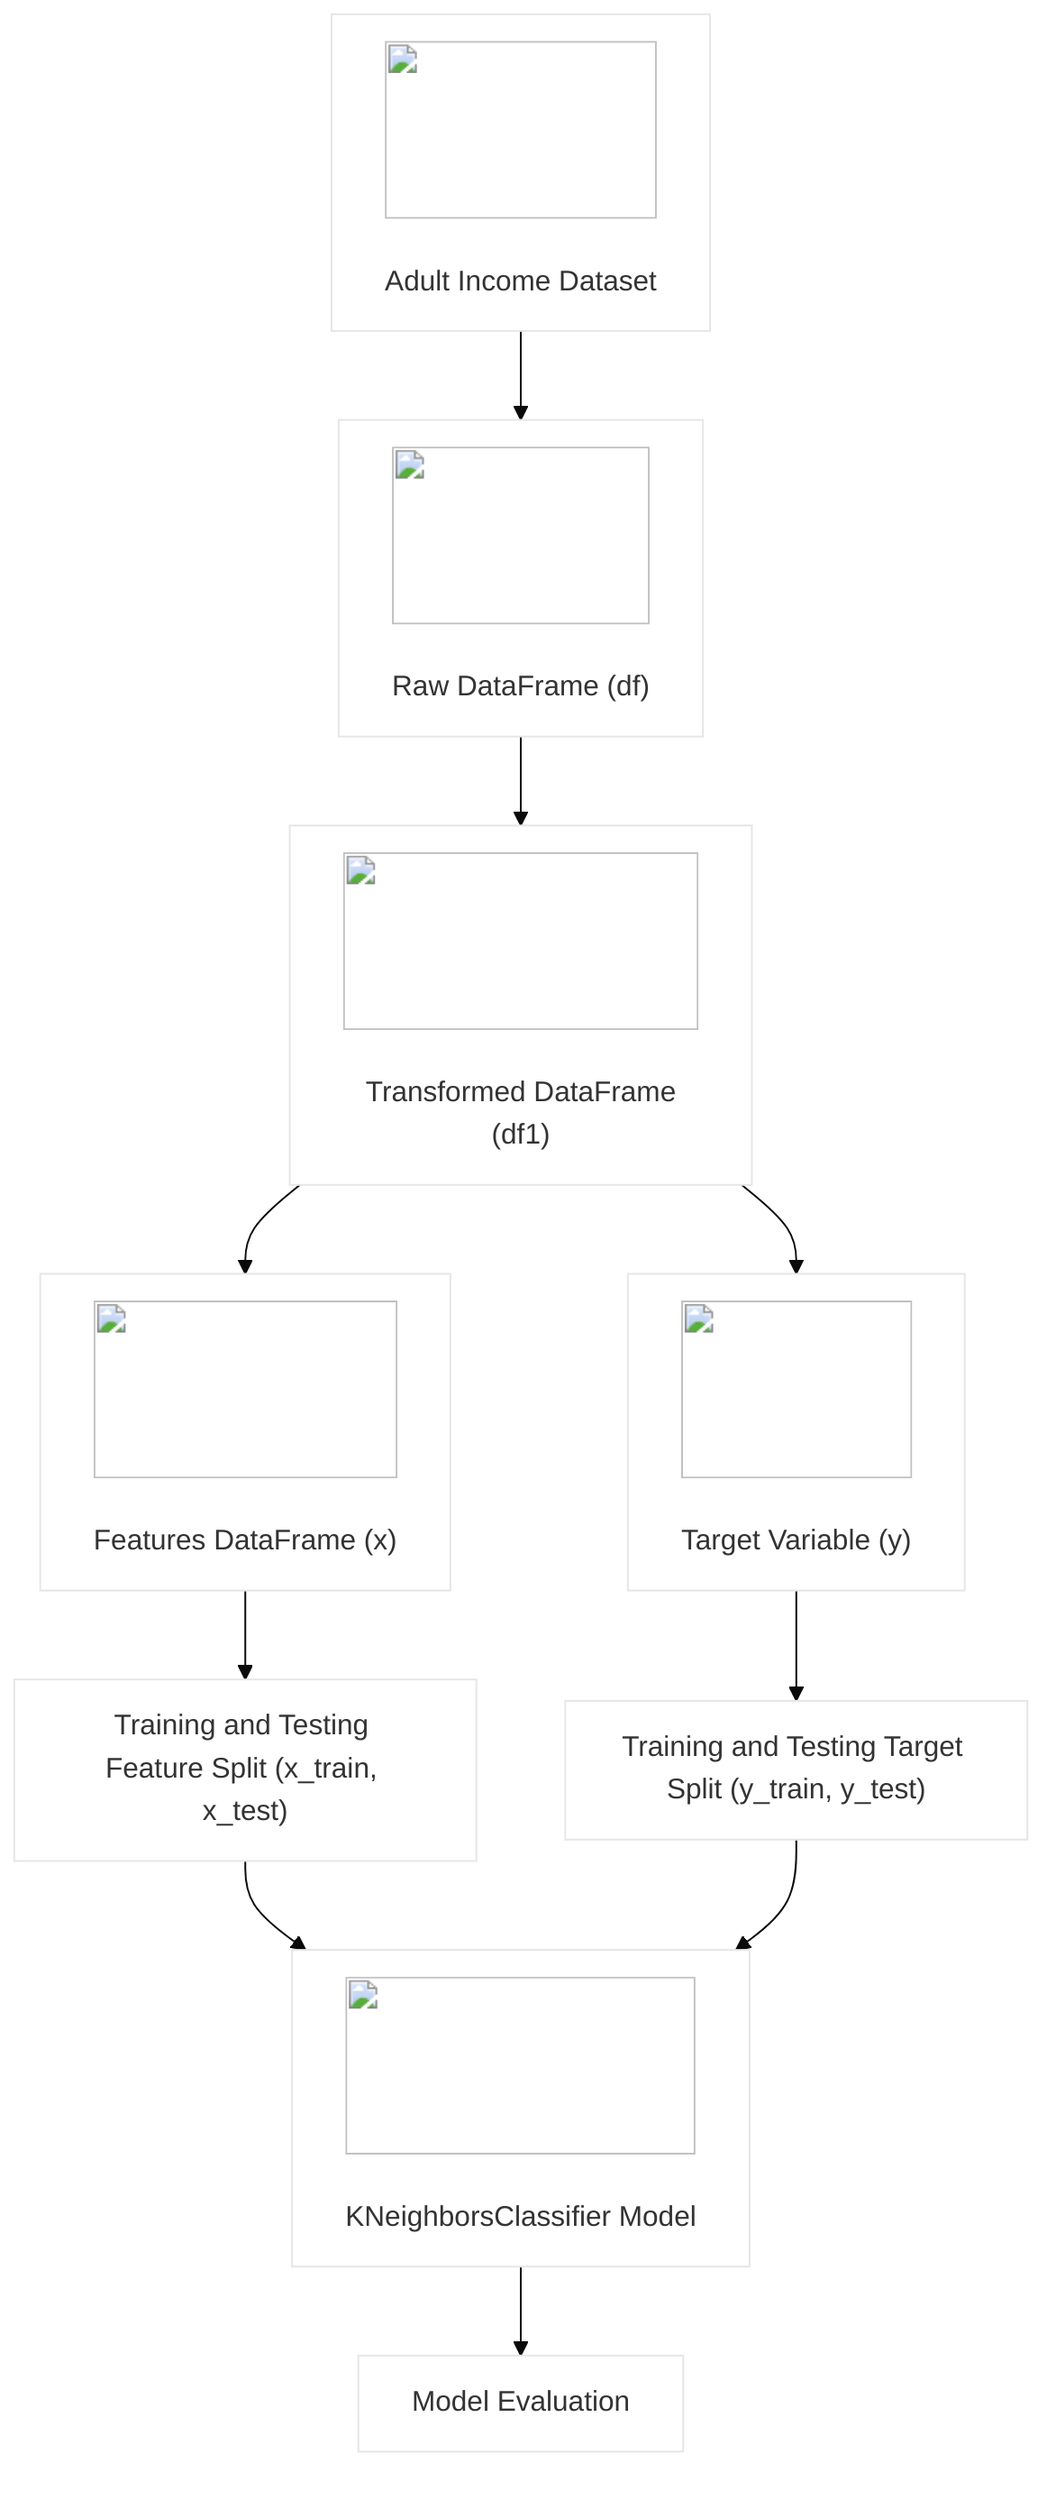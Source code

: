 %%{ init: { 'theme': 'base', 'themeVariables': { 'primaryColor': '#fff', 'edgeLabelBackground':'#ffffff', 'tertiaryColor': '#F2C464'} } }%%
flowchart TD
    A["<img src='icons/file.svg' width=100 height=100/> <br/> Adult Income Dataset"] --> B["<img src='icons/table.svg' width=100 height=100/> <br/> Raw DataFrame (df)"];
    B --> C["<img src='icons/table.svg' width=100 height=100/> <br/> Transformed DataFrame (df1)"]; 
    C --> D["<img src='icons/column_split.svg' width=100 height=100/> <br/> Features DataFrame (x)"];
    C --> E["<img src='icons/column_split.svg' width=100 height=100/> <br/> Target Variable (y)"]; 
    D --> F[" Training and Testing Feature Split (x_train, x_test)"];
    E --> G[" Training and Testing Target Split (y_train, y_test)"];
    F --> H["<img src='icons/brain.svg' width=100 height=100/> <br/> KNeighborsClassifier Model"]; 
    G --> H;
    H --> I["Model Evaluation"];